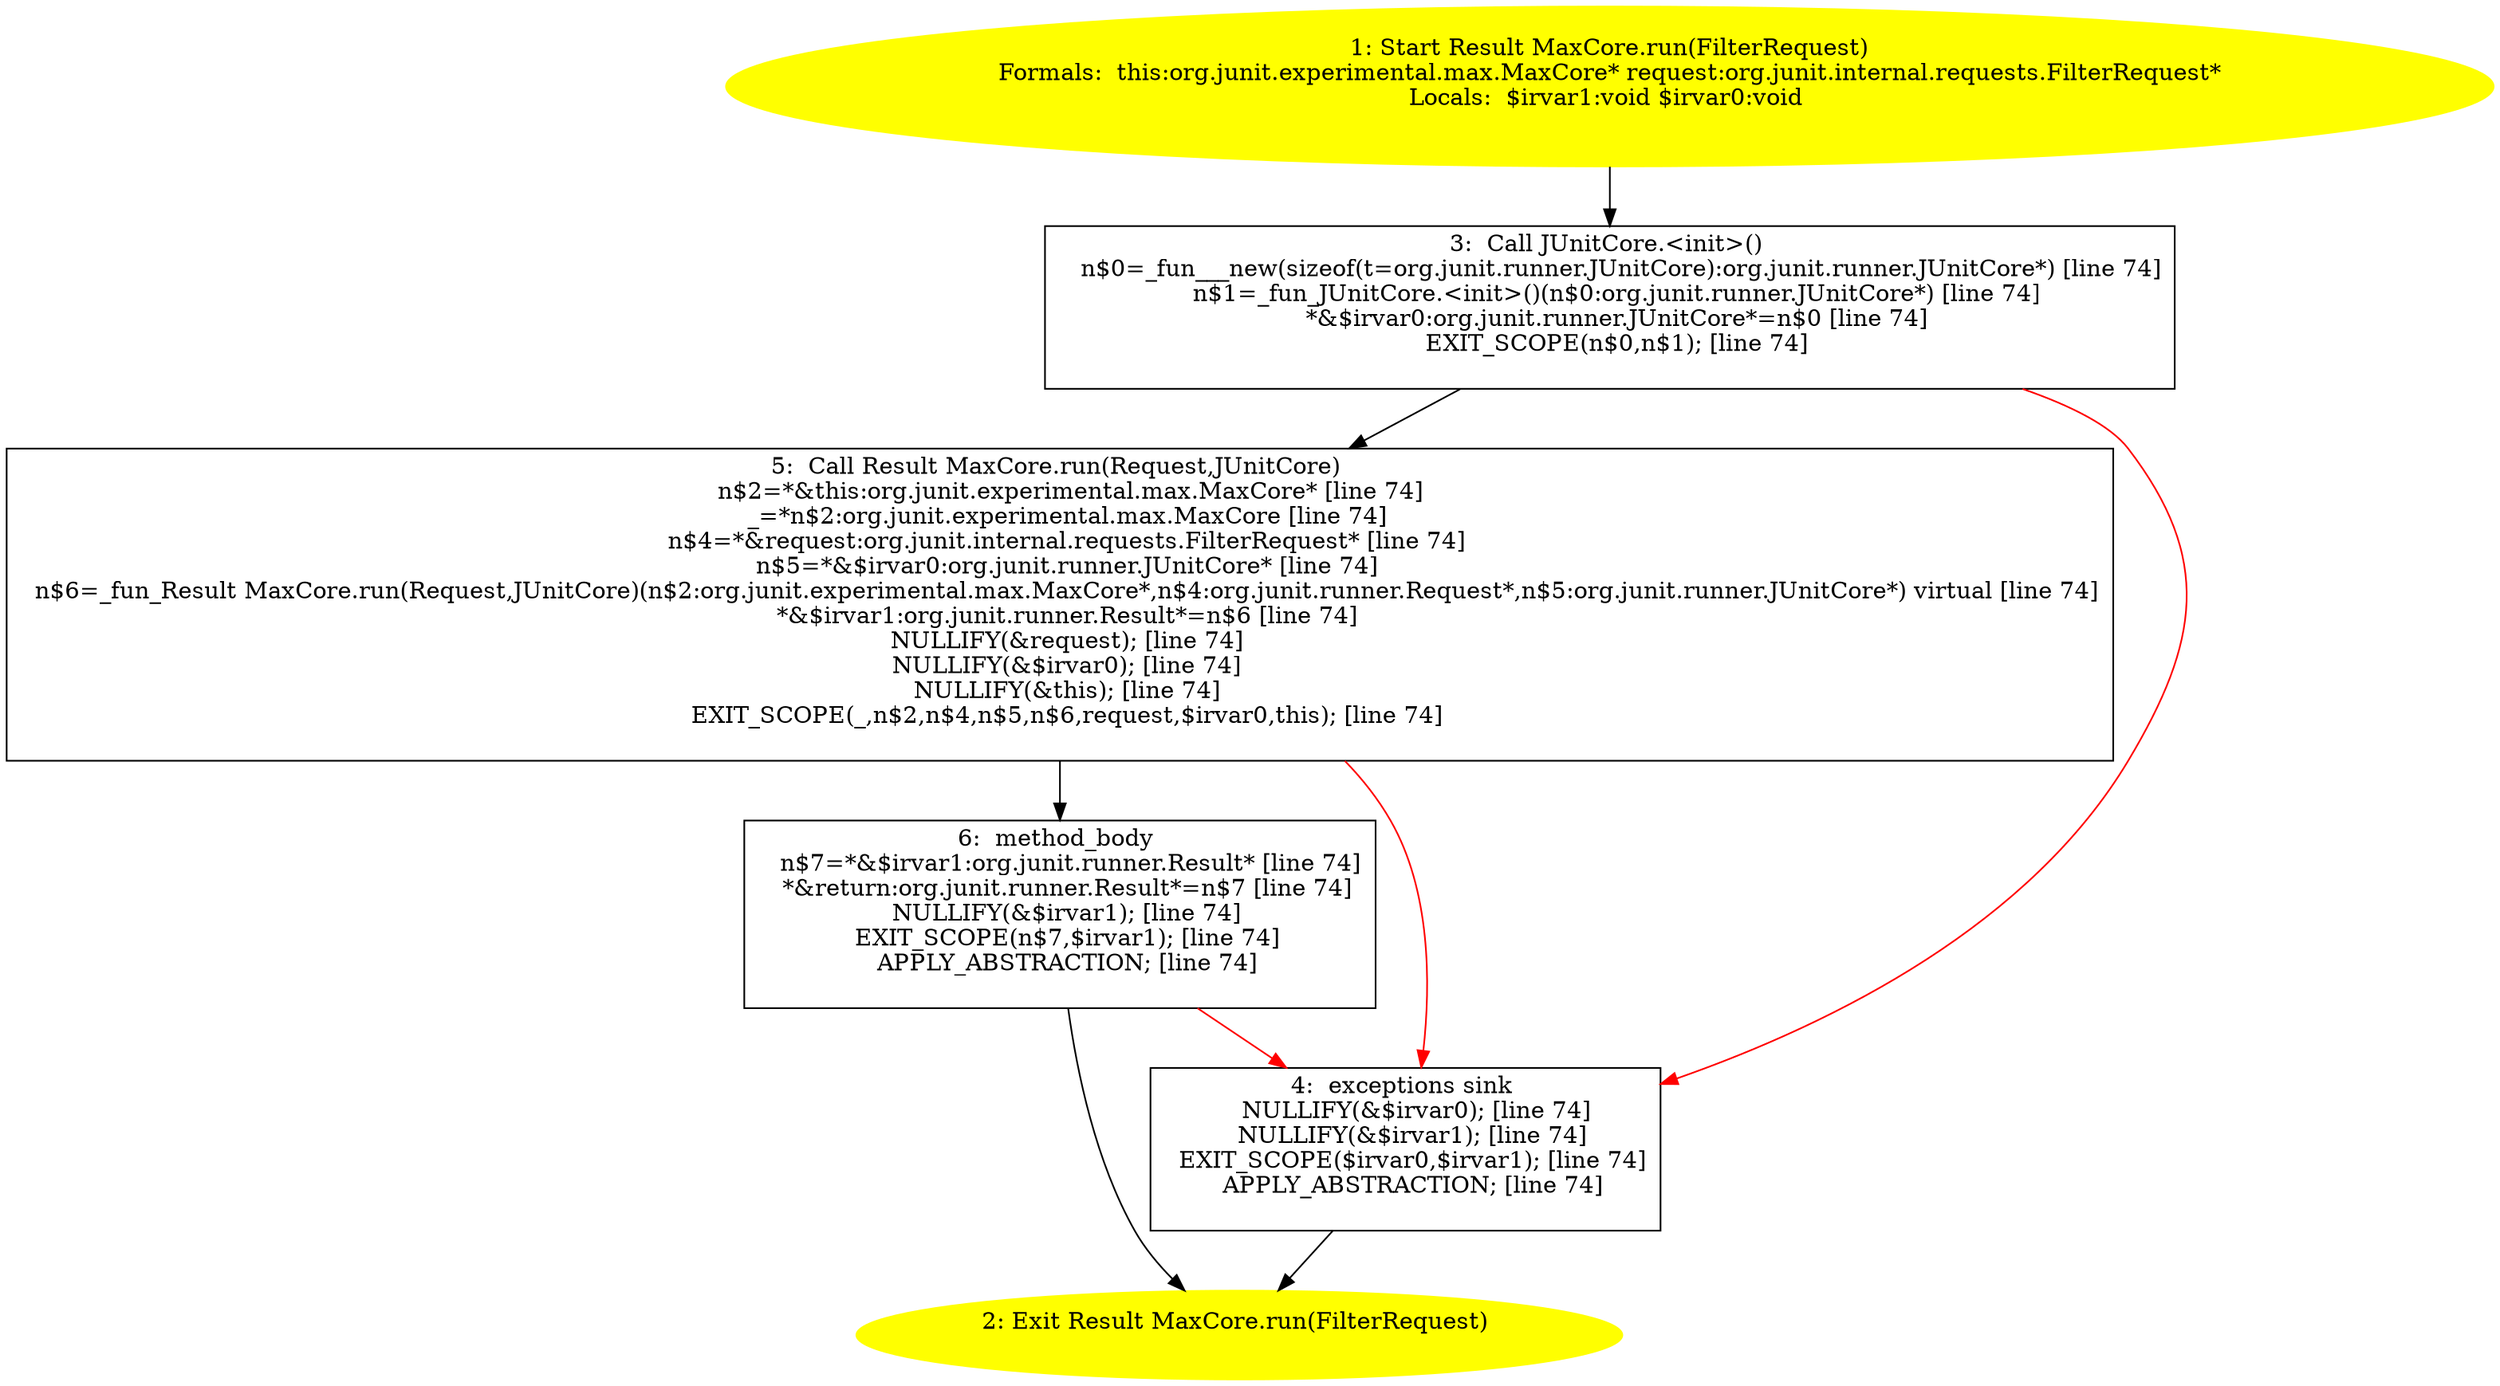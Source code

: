 /* @generated */
digraph cfg {
"org.junit.experimental.max.MaxCore.run(org.junit.internal.requests.FilterRequest):org.junit.runner.R.048808102c54b830ee9cb56e183f7b80_1" [label="1: Start Result MaxCore.run(FilterRequest)\nFormals:  this:org.junit.experimental.max.MaxCore* request:org.junit.internal.requests.FilterRequest*\nLocals:  $irvar1:void $irvar0:void \n  " color=yellow style=filled]
	

	 "org.junit.experimental.max.MaxCore.run(org.junit.internal.requests.FilterRequest):org.junit.runner.R.048808102c54b830ee9cb56e183f7b80_1" -> "org.junit.experimental.max.MaxCore.run(org.junit.internal.requests.FilterRequest):org.junit.runner.R.048808102c54b830ee9cb56e183f7b80_3" ;
"org.junit.experimental.max.MaxCore.run(org.junit.internal.requests.FilterRequest):org.junit.runner.R.048808102c54b830ee9cb56e183f7b80_2" [label="2: Exit Result MaxCore.run(FilterRequest) \n  " color=yellow style=filled]
	

"org.junit.experimental.max.MaxCore.run(org.junit.internal.requests.FilterRequest):org.junit.runner.R.048808102c54b830ee9cb56e183f7b80_3" [label="3:  Call JUnitCore.<init>() \n   n$0=_fun___new(sizeof(t=org.junit.runner.JUnitCore):org.junit.runner.JUnitCore*) [line 74]\n  n$1=_fun_JUnitCore.<init>()(n$0:org.junit.runner.JUnitCore*) [line 74]\n  *&$irvar0:org.junit.runner.JUnitCore*=n$0 [line 74]\n  EXIT_SCOPE(n$0,n$1); [line 74]\n " shape="box"]
	

	 "org.junit.experimental.max.MaxCore.run(org.junit.internal.requests.FilterRequest):org.junit.runner.R.048808102c54b830ee9cb56e183f7b80_3" -> "org.junit.experimental.max.MaxCore.run(org.junit.internal.requests.FilterRequest):org.junit.runner.R.048808102c54b830ee9cb56e183f7b80_5" ;
	 "org.junit.experimental.max.MaxCore.run(org.junit.internal.requests.FilterRequest):org.junit.runner.R.048808102c54b830ee9cb56e183f7b80_3" -> "org.junit.experimental.max.MaxCore.run(org.junit.internal.requests.FilterRequest):org.junit.runner.R.048808102c54b830ee9cb56e183f7b80_4" [color="red" ];
"org.junit.experimental.max.MaxCore.run(org.junit.internal.requests.FilterRequest):org.junit.runner.R.048808102c54b830ee9cb56e183f7b80_4" [label="4:  exceptions sink \n   NULLIFY(&$irvar0); [line 74]\n  NULLIFY(&$irvar1); [line 74]\n  EXIT_SCOPE($irvar0,$irvar1); [line 74]\n  APPLY_ABSTRACTION; [line 74]\n " shape="box"]
	

	 "org.junit.experimental.max.MaxCore.run(org.junit.internal.requests.FilterRequest):org.junit.runner.R.048808102c54b830ee9cb56e183f7b80_4" -> "org.junit.experimental.max.MaxCore.run(org.junit.internal.requests.FilterRequest):org.junit.runner.R.048808102c54b830ee9cb56e183f7b80_2" ;
"org.junit.experimental.max.MaxCore.run(org.junit.internal.requests.FilterRequest):org.junit.runner.R.048808102c54b830ee9cb56e183f7b80_5" [label="5:  Call Result MaxCore.run(Request,JUnitCore) \n   n$2=*&this:org.junit.experimental.max.MaxCore* [line 74]\n  _=*n$2:org.junit.experimental.max.MaxCore [line 74]\n  n$4=*&request:org.junit.internal.requests.FilterRequest* [line 74]\n  n$5=*&$irvar0:org.junit.runner.JUnitCore* [line 74]\n  n$6=_fun_Result MaxCore.run(Request,JUnitCore)(n$2:org.junit.experimental.max.MaxCore*,n$4:org.junit.runner.Request*,n$5:org.junit.runner.JUnitCore*) virtual [line 74]\n  *&$irvar1:org.junit.runner.Result*=n$6 [line 74]\n  NULLIFY(&request); [line 74]\n  NULLIFY(&$irvar0); [line 74]\n  NULLIFY(&this); [line 74]\n  EXIT_SCOPE(_,n$2,n$4,n$5,n$6,request,$irvar0,this); [line 74]\n " shape="box"]
	

	 "org.junit.experimental.max.MaxCore.run(org.junit.internal.requests.FilterRequest):org.junit.runner.R.048808102c54b830ee9cb56e183f7b80_5" -> "org.junit.experimental.max.MaxCore.run(org.junit.internal.requests.FilterRequest):org.junit.runner.R.048808102c54b830ee9cb56e183f7b80_6" ;
	 "org.junit.experimental.max.MaxCore.run(org.junit.internal.requests.FilterRequest):org.junit.runner.R.048808102c54b830ee9cb56e183f7b80_5" -> "org.junit.experimental.max.MaxCore.run(org.junit.internal.requests.FilterRequest):org.junit.runner.R.048808102c54b830ee9cb56e183f7b80_4" [color="red" ];
"org.junit.experimental.max.MaxCore.run(org.junit.internal.requests.FilterRequest):org.junit.runner.R.048808102c54b830ee9cb56e183f7b80_6" [label="6:  method_body \n   n$7=*&$irvar1:org.junit.runner.Result* [line 74]\n  *&return:org.junit.runner.Result*=n$7 [line 74]\n  NULLIFY(&$irvar1); [line 74]\n  EXIT_SCOPE(n$7,$irvar1); [line 74]\n  APPLY_ABSTRACTION; [line 74]\n " shape="box"]
	

	 "org.junit.experimental.max.MaxCore.run(org.junit.internal.requests.FilterRequest):org.junit.runner.R.048808102c54b830ee9cb56e183f7b80_6" -> "org.junit.experimental.max.MaxCore.run(org.junit.internal.requests.FilterRequest):org.junit.runner.R.048808102c54b830ee9cb56e183f7b80_2" ;
	 "org.junit.experimental.max.MaxCore.run(org.junit.internal.requests.FilterRequest):org.junit.runner.R.048808102c54b830ee9cb56e183f7b80_6" -> "org.junit.experimental.max.MaxCore.run(org.junit.internal.requests.FilterRequest):org.junit.runner.R.048808102c54b830ee9cb56e183f7b80_4" [color="red" ];
}
